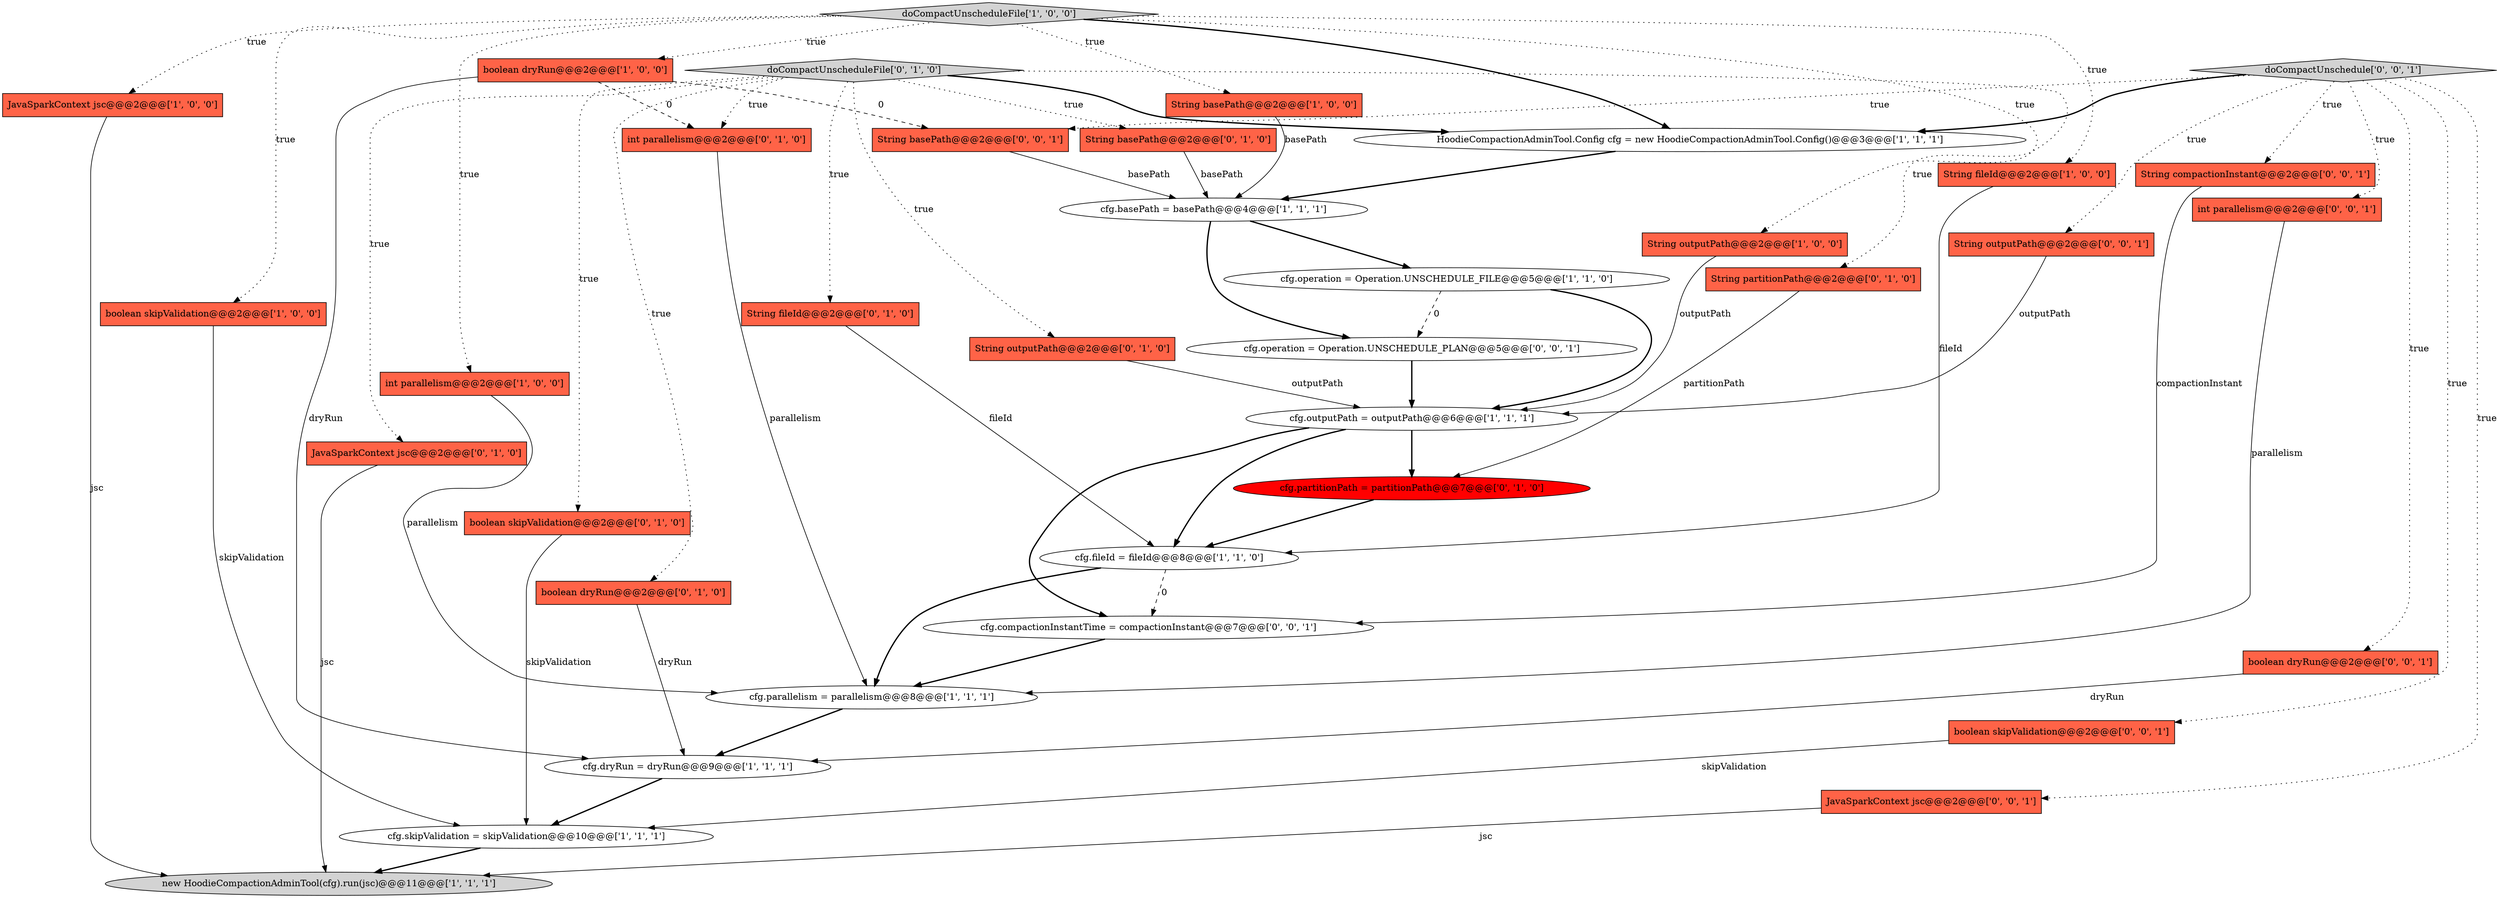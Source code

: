 digraph {
23 [style = filled, label = "JavaSparkContext jsc@@@2@@@['0', '1', '0']", fillcolor = tomato, shape = box image = "AAA0AAABBB2BBB"];
14 [style = filled, label = "boolean dryRun@@@2@@@['1', '0', '0']", fillcolor = tomato, shape = box image = "AAA1AAABBB1BBB"];
25 [style = filled, label = "int parallelism@@@2@@@['0', '1', '0']", fillcolor = tomato, shape = box image = "AAA1AAABBB2BBB"];
20 [style = filled, label = "boolean dryRun@@@2@@@['0', '1', '0']", fillcolor = tomato, shape = box image = "AAA0AAABBB2BBB"];
7 [style = filled, label = "HoodieCompactionAdminTool.Config cfg = new HoodieCompactionAdminTool.Config()@@@3@@@['1', '1', '1']", fillcolor = white, shape = ellipse image = "AAA0AAABBB1BBB"];
28 [style = filled, label = "String compactionInstant@@@2@@@['0', '0', '1']", fillcolor = tomato, shape = box image = "AAA0AAABBB3BBB"];
0 [style = filled, label = "String basePath@@@2@@@['1', '0', '0']", fillcolor = tomato, shape = box image = "AAA0AAABBB1BBB"];
30 [style = filled, label = "cfg.compactionInstantTime = compactionInstant@@@7@@@['0', '0', '1']", fillcolor = white, shape = ellipse image = "AAA0AAABBB3BBB"];
15 [style = filled, label = "cfg.outputPath = outputPath@@@6@@@['1', '1', '1']", fillcolor = white, shape = ellipse image = "AAA0AAABBB1BBB"];
24 [style = filled, label = "String basePath@@@2@@@['0', '1', '0']", fillcolor = tomato, shape = box image = "AAA0AAABBB2BBB"];
32 [style = filled, label = "boolean dryRun@@@2@@@['0', '0', '1']", fillcolor = tomato, shape = box image = "AAA0AAABBB3BBB"];
33 [style = filled, label = "doCompactUnschedule['0', '0', '1']", fillcolor = lightgray, shape = diamond image = "AAA0AAABBB3BBB"];
31 [style = filled, label = "cfg.operation = Operation.UNSCHEDULE_PLAN@@@5@@@['0', '0', '1']", fillcolor = white, shape = ellipse image = "AAA0AAABBB3BBB"];
5 [style = filled, label = "String outputPath@@@2@@@['1', '0', '0']", fillcolor = tomato, shape = box image = "AAA0AAABBB1BBB"];
26 [style = filled, label = "doCompactUnscheduleFile['0', '1', '0']", fillcolor = lightgray, shape = diamond image = "AAA0AAABBB2BBB"];
34 [style = filled, label = "int parallelism@@@2@@@['0', '0', '1']", fillcolor = tomato, shape = box image = "AAA0AAABBB3BBB"];
4 [style = filled, label = "new HoodieCompactionAdminTool(cfg).run(jsc)@@@11@@@['1', '1', '1']", fillcolor = lightgray, shape = ellipse image = "AAA0AAABBB1BBB"];
9 [style = filled, label = "int parallelism@@@2@@@['1', '0', '0']", fillcolor = tomato, shape = box image = "AAA0AAABBB1BBB"];
22 [style = filled, label = "boolean skipValidation@@@2@@@['0', '1', '0']", fillcolor = tomato, shape = box image = "AAA0AAABBB2BBB"];
16 [style = filled, label = "cfg.parallelism = parallelism@@@8@@@['1', '1', '1']", fillcolor = white, shape = ellipse image = "AAA0AAABBB1BBB"];
21 [style = filled, label = "String partitionPath@@@2@@@['0', '1', '0']", fillcolor = tomato, shape = box image = "AAA0AAABBB2BBB"];
29 [style = filled, label = "String outputPath@@@2@@@['0', '0', '1']", fillcolor = tomato, shape = box image = "AAA0AAABBB3BBB"];
18 [style = filled, label = "cfg.partitionPath = partitionPath@@@7@@@['0', '1', '0']", fillcolor = red, shape = ellipse image = "AAA1AAABBB2BBB"];
1 [style = filled, label = "boolean skipValidation@@@2@@@['1', '0', '0']", fillcolor = tomato, shape = box image = "AAA0AAABBB1BBB"];
6 [style = filled, label = "JavaSparkContext jsc@@@2@@@['1', '0', '0']", fillcolor = tomato, shape = box image = "AAA0AAABBB1BBB"];
27 [style = filled, label = "boolean skipValidation@@@2@@@['0', '0', '1']", fillcolor = tomato, shape = box image = "AAA0AAABBB3BBB"];
36 [style = filled, label = "String basePath@@@2@@@['0', '0', '1']", fillcolor = tomato, shape = box image = "AAA0AAABBB3BBB"];
12 [style = filled, label = "String fileId@@@2@@@['1', '0', '0']", fillcolor = tomato, shape = box image = "AAA0AAABBB1BBB"];
13 [style = filled, label = "cfg.skipValidation = skipValidation@@@10@@@['1', '1', '1']", fillcolor = white, shape = ellipse image = "AAA0AAABBB1BBB"];
17 [style = filled, label = "String fileId@@@2@@@['0', '1', '0']", fillcolor = tomato, shape = box image = "AAA0AAABBB2BBB"];
10 [style = filled, label = "cfg.fileId = fileId@@@8@@@['1', '1', '0']", fillcolor = white, shape = ellipse image = "AAA0AAABBB1BBB"];
35 [style = filled, label = "JavaSparkContext jsc@@@2@@@['0', '0', '1']", fillcolor = tomato, shape = box image = "AAA0AAABBB3BBB"];
8 [style = filled, label = "cfg.dryRun = dryRun@@@9@@@['1', '1', '1']", fillcolor = white, shape = ellipse image = "AAA0AAABBB1BBB"];
2 [style = filled, label = "cfg.basePath = basePath@@@4@@@['1', '1', '1']", fillcolor = white, shape = ellipse image = "AAA0AAABBB1BBB"];
19 [style = filled, label = "String outputPath@@@2@@@['0', '1', '0']", fillcolor = tomato, shape = box image = "AAA0AAABBB2BBB"];
11 [style = filled, label = "doCompactUnscheduleFile['1', '0', '0']", fillcolor = lightgray, shape = diamond image = "AAA0AAABBB1BBB"];
3 [style = filled, label = "cfg.operation = Operation.UNSCHEDULE_FILE@@@5@@@['1', '1', '0']", fillcolor = white, shape = ellipse image = "AAA0AAABBB1BBB"];
33->7 [style = bold, label=""];
36->2 [style = solid, label="basePath"];
15->10 [style = bold, label=""];
34->16 [style = solid, label="parallelism"];
26->7 [style = bold, label=""];
12->10 [style = solid, label="fileId"];
16->8 [style = bold, label=""];
3->31 [style = dashed, label="0"];
33->32 [style = dotted, label="true"];
26->25 [style = dotted, label="true"];
14->25 [style = dashed, label="0"];
11->1 [style = dotted, label="true"];
35->4 [style = solid, label="jsc"];
2->3 [style = bold, label=""];
33->34 [style = dotted, label="true"];
11->12 [style = dotted, label="true"];
33->28 [style = dotted, label="true"];
11->14 [style = dotted, label="true"];
26->20 [style = dotted, label="true"];
11->9 [style = dotted, label="true"];
6->4 [style = solid, label="jsc"];
3->15 [style = bold, label=""];
11->5 [style = dotted, label="true"];
15->30 [style = bold, label=""];
26->23 [style = dotted, label="true"];
26->19 [style = dotted, label="true"];
26->22 [style = dotted, label="true"];
14->36 [style = dashed, label="0"];
32->8 [style = solid, label="dryRun"];
15->18 [style = bold, label=""];
31->15 [style = bold, label=""];
14->8 [style = solid, label="dryRun"];
2->31 [style = bold, label=""];
27->13 [style = solid, label="skipValidation"];
33->36 [style = dotted, label="true"];
0->2 [style = solid, label="basePath"];
20->8 [style = solid, label="dryRun"];
24->2 [style = solid, label="basePath"];
10->30 [style = dashed, label="0"];
33->35 [style = dotted, label="true"];
10->16 [style = bold, label=""];
18->10 [style = bold, label=""];
26->21 [style = dotted, label="true"];
7->2 [style = bold, label=""];
11->6 [style = dotted, label="true"];
26->17 [style = dotted, label="true"];
29->15 [style = solid, label="outputPath"];
22->13 [style = solid, label="skipValidation"];
11->0 [style = dotted, label="true"];
26->24 [style = dotted, label="true"];
21->18 [style = solid, label="partitionPath"];
17->10 [style = solid, label="fileId"];
33->29 [style = dotted, label="true"];
25->16 [style = solid, label="parallelism"];
1->13 [style = solid, label="skipValidation"];
23->4 [style = solid, label="jsc"];
30->16 [style = bold, label=""];
33->27 [style = dotted, label="true"];
19->15 [style = solid, label="outputPath"];
11->7 [style = bold, label=""];
28->30 [style = solid, label="compactionInstant"];
8->13 [style = bold, label=""];
5->15 [style = solid, label="outputPath"];
9->16 [style = solid, label="parallelism"];
13->4 [style = bold, label=""];
}
